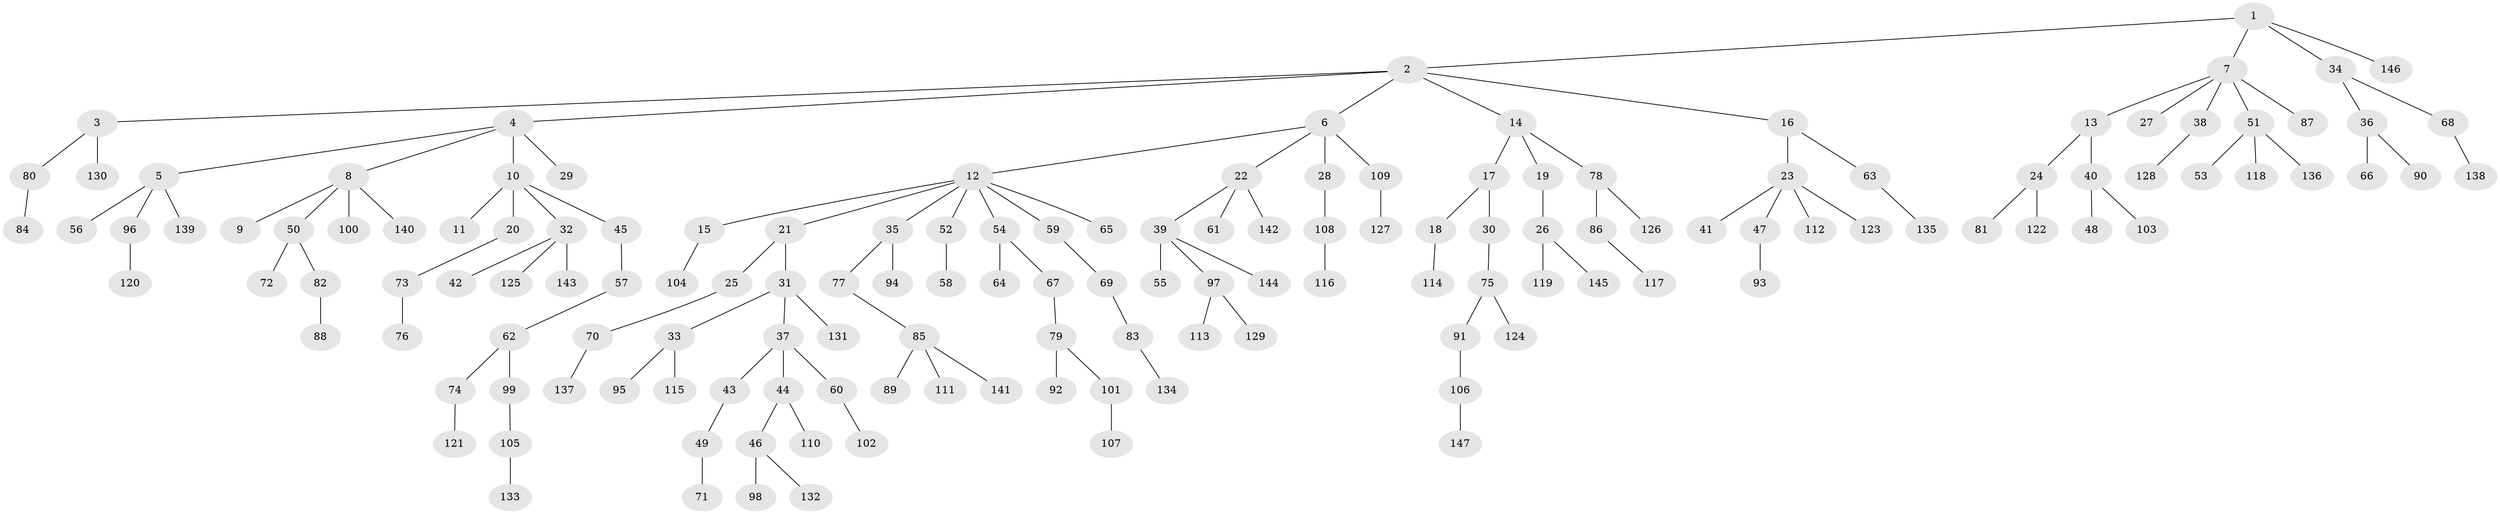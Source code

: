 // Generated by graph-tools (version 1.1) at 2025/15/03/09/25 04:15:21]
// undirected, 147 vertices, 146 edges
graph export_dot {
graph [start="1"]
  node [color=gray90,style=filled];
  1;
  2;
  3;
  4;
  5;
  6;
  7;
  8;
  9;
  10;
  11;
  12;
  13;
  14;
  15;
  16;
  17;
  18;
  19;
  20;
  21;
  22;
  23;
  24;
  25;
  26;
  27;
  28;
  29;
  30;
  31;
  32;
  33;
  34;
  35;
  36;
  37;
  38;
  39;
  40;
  41;
  42;
  43;
  44;
  45;
  46;
  47;
  48;
  49;
  50;
  51;
  52;
  53;
  54;
  55;
  56;
  57;
  58;
  59;
  60;
  61;
  62;
  63;
  64;
  65;
  66;
  67;
  68;
  69;
  70;
  71;
  72;
  73;
  74;
  75;
  76;
  77;
  78;
  79;
  80;
  81;
  82;
  83;
  84;
  85;
  86;
  87;
  88;
  89;
  90;
  91;
  92;
  93;
  94;
  95;
  96;
  97;
  98;
  99;
  100;
  101;
  102;
  103;
  104;
  105;
  106;
  107;
  108;
  109;
  110;
  111;
  112;
  113;
  114;
  115;
  116;
  117;
  118;
  119;
  120;
  121;
  122;
  123;
  124;
  125;
  126;
  127;
  128;
  129;
  130;
  131;
  132;
  133;
  134;
  135;
  136;
  137;
  138;
  139;
  140;
  141;
  142;
  143;
  144;
  145;
  146;
  147;
  1 -- 2;
  1 -- 7;
  1 -- 34;
  1 -- 146;
  2 -- 3;
  2 -- 4;
  2 -- 6;
  2 -- 14;
  2 -- 16;
  3 -- 80;
  3 -- 130;
  4 -- 5;
  4 -- 8;
  4 -- 10;
  4 -- 29;
  5 -- 56;
  5 -- 96;
  5 -- 139;
  6 -- 12;
  6 -- 22;
  6 -- 28;
  6 -- 109;
  7 -- 13;
  7 -- 27;
  7 -- 38;
  7 -- 51;
  7 -- 87;
  8 -- 9;
  8 -- 50;
  8 -- 100;
  8 -- 140;
  10 -- 11;
  10 -- 20;
  10 -- 32;
  10 -- 45;
  12 -- 15;
  12 -- 21;
  12 -- 35;
  12 -- 52;
  12 -- 54;
  12 -- 59;
  12 -- 65;
  13 -- 24;
  13 -- 40;
  14 -- 17;
  14 -- 19;
  14 -- 78;
  15 -- 104;
  16 -- 23;
  16 -- 63;
  17 -- 18;
  17 -- 30;
  18 -- 114;
  19 -- 26;
  20 -- 73;
  21 -- 25;
  21 -- 31;
  22 -- 39;
  22 -- 61;
  22 -- 142;
  23 -- 41;
  23 -- 47;
  23 -- 112;
  23 -- 123;
  24 -- 81;
  24 -- 122;
  25 -- 70;
  26 -- 119;
  26 -- 145;
  28 -- 108;
  30 -- 75;
  31 -- 33;
  31 -- 37;
  31 -- 131;
  32 -- 42;
  32 -- 125;
  32 -- 143;
  33 -- 95;
  33 -- 115;
  34 -- 36;
  34 -- 68;
  35 -- 77;
  35 -- 94;
  36 -- 66;
  36 -- 90;
  37 -- 43;
  37 -- 44;
  37 -- 60;
  38 -- 128;
  39 -- 55;
  39 -- 97;
  39 -- 144;
  40 -- 48;
  40 -- 103;
  43 -- 49;
  44 -- 46;
  44 -- 110;
  45 -- 57;
  46 -- 98;
  46 -- 132;
  47 -- 93;
  49 -- 71;
  50 -- 72;
  50 -- 82;
  51 -- 53;
  51 -- 118;
  51 -- 136;
  52 -- 58;
  54 -- 64;
  54 -- 67;
  57 -- 62;
  59 -- 69;
  60 -- 102;
  62 -- 74;
  62 -- 99;
  63 -- 135;
  67 -- 79;
  68 -- 138;
  69 -- 83;
  70 -- 137;
  73 -- 76;
  74 -- 121;
  75 -- 91;
  75 -- 124;
  77 -- 85;
  78 -- 86;
  78 -- 126;
  79 -- 92;
  79 -- 101;
  80 -- 84;
  82 -- 88;
  83 -- 134;
  85 -- 89;
  85 -- 111;
  85 -- 141;
  86 -- 117;
  91 -- 106;
  96 -- 120;
  97 -- 113;
  97 -- 129;
  99 -- 105;
  101 -- 107;
  105 -- 133;
  106 -- 147;
  108 -- 116;
  109 -- 127;
}
